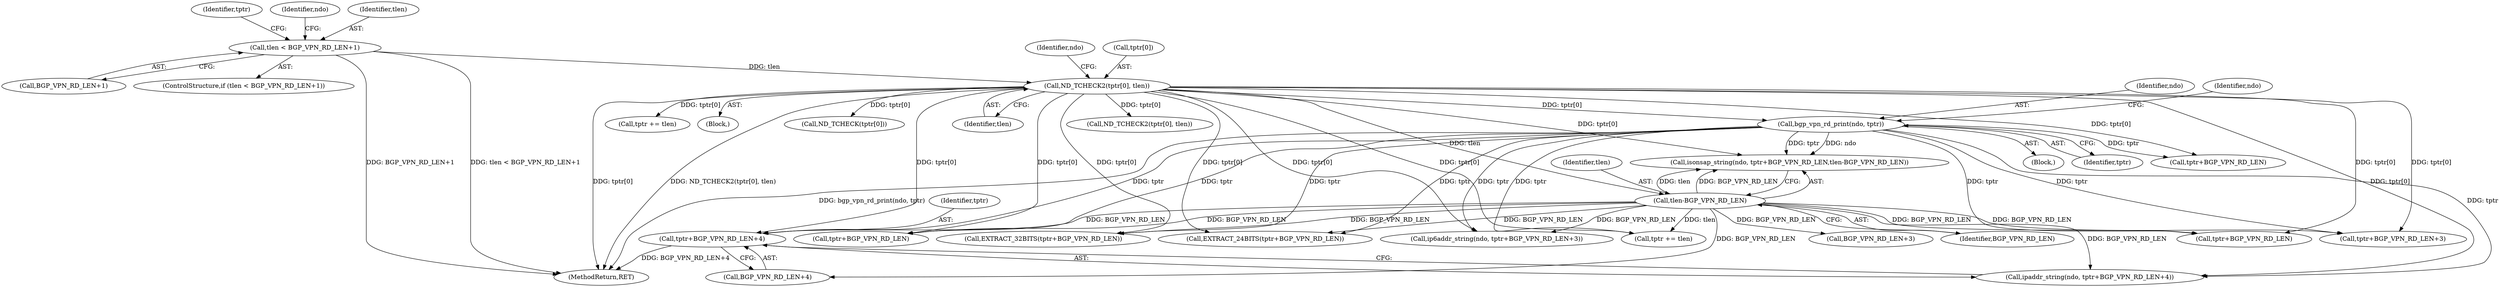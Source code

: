 digraph "0_tcpdump_50a44b6b8e4f7c127440dbd4239cf571945cc1e7@pointer" {
"1001040" [label="(Call,tptr+BGP_VPN_RD_LEN+4)"];
"1001004" [label="(Call,ND_TCHECK2(tptr[0], tlen))"];
"1000989" [label="(Call,tlen < BGP_VPN_RD_LEN+1)"];
"1001015" [label="(Call,bgp_vpn_rd_print(ndo, tptr))"];
"1001023" [label="(Call,tlen-BGP_VPN_RD_LEN)"];
"1001114" [label="(Call,ND_TCHECK(tptr[0]))"];
"1001049" [label="(Call,tptr+BGP_VPN_RD_LEN)"];
"1001038" [label="(Call,ipaddr_string(ndo, tptr+BGP_VPN_RD_LEN+4))"];
"1001028" [label="(Call,EXTRACT_32BITS(tptr+BGP_VPN_RD_LEN))"];
"1001073" [label="(Call,ND_TCHECK2(tptr[0], tlen))"];
"1001048" [label="(Call,EXTRACT_24BITS(tptr+BGP_VPN_RD_LEN))"];
"1001023" [label="(Call,tlen-BGP_VPN_RD_LEN)"];
"1001011" [label="(Identifier,ndo)"];
"1001062" [label="(Call,BGP_VPN_RD_LEN+3)"];
"1001014" [label="(Block,)"];
"1001015" [label="(Call,bgp_vpn_rd_print(ndo, tptr))"];
"1001058" [label="(Call,ip6addr_string(ndo, tptr+BGP_VPN_RD_LEN+3))"];
"1001065" [label="(Call,tptr += tlen)"];
"1000989" [label="(Call,tlen < BGP_VPN_RD_LEN+1)"];
"1000991" [label="(Call,BGP_VPN_RD_LEN+1)"];
"1001017" [label="(Identifier,tptr)"];
"1001008" [label="(Identifier,tlen)"];
"1001029" [label="(Call,tptr+BGP_VPN_RD_LEN)"];
"1001024" [label="(Identifier,tlen)"];
"1001040" [label="(Call,tptr+BGP_VPN_RD_LEN+4)"];
"1001004" [label="(Call,ND_TCHECK2(tptr[0], tlen))"];
"1001042" [label="(Call,BGP_VPN_RD_LEN+4)"];
"1001006" [label="(Identifier,tptr)"];
"1001016" [label="(Identifier,ndo)"];
"1001019" [label="(Identifier,ndo)"];
"1001041" [label="(Identifier,tptr)"];
"1001060" [label="(Call,tptr+BGP_VPN_RD_LEN+3)"];
"1001018" [label="(Call,isonsap_string(ndo, tptr+BGP_VPN_RD_LEN,tlen-BGP_VPN_RD_LEN))"];
"1002915" [label="(MethodReturn,RET)"];
"1001111" [label="(Call,tptr += tlen)"];
"1001025" [label="(Identifier,BGP_VPN_RD_LEN)"];
"1001020" [label="(Call,tptr+BGP_VPN_RD_LEN)"];
"1001003" [label="(Block,)"];
"1001005" [label="(Call,tptr[0])"];
"1000988" [label="(ControlStructure,if (tlen < BGP_VPN_RD_LEN+1))"];
"1000997" [label="(Identifier,ndo)"];
"1000990" [label="(Identifier,tlen)"];
"1001040" -> "1001038"  [label="AST: "];
"1001040" -> "1001042"  [label="CFG: "];
"1001041" -> "1001040"  [label="AST: "];
"1001042" -> "1001040"  [label="AST: "];
"1001038" -> "1001040"  [label="CFG: "];
"1001040" -> "1002915"  [label="DDG: BGP_VPN_RD_LEN+4"];
"1001004" -> "1001040"  [label="DDG: tptr[0]"];
"1001015" -> "1001040"  [label="DDG: tptr"];
"1001023" -> "1001040"  [label="DDG: BGP_VPN_RD_LEN"];
"1001004" -> "1001003"  [label="AST: "];
"1001004" -> "1001008"  [label="CFG: "];
"1001005" -> "1001004"  [label="AST: "];
"1001008" -> "1001004"  [label="AST: "];
"1001011" -> "1001004"  [label="CFG: "];
"1001004" -> "1002915"  [label="DDG: ND_TCHECK2(tptr[0], tlen)"];
"1001004" -> "1002915"  [label="DDG: tptr[0]"];
"1000989" -> "1001004"  [label="DDG: tlen"];
"1001004" -> "1001015"  [label="DDG: tptr[0]"];
"1001004" -> "1001018"  [label="DDG: tptr[0]"];
"1001004" -> "1001020"  [label="DDG: tptr[0]"];
"1001004" -> "1001023"  [label="DDG: tlen"];
"1001004" -> "1001028"  [label="DDG: tptr[0]"];
"1001004" -> "1001029"  [label="DDG: tptr[0]"];
"1001004" -> "1001038"  [label="DDG: tptr[0]"];
"1001004" -> "1001048"  [label="DDG: tptr[0]"];
"1001004" -> "1001049"  [label="DDG: tptr[0]"];
"1001004" -> "1001058"  [label="DDG: tptr[0]"];
"1001004" -> "1001060"  [label="DDG: tptr[0]"];
"1001004" -> "1001065"  [label="DDG: tptr[0]"];
"1001004" -> "1001073"  [label="DDG: tptr[0]"];
"1001004" -> "1001111"  [label="DDG: tptr[0]"];
"1001004" -> "1001114"  [label="DDG: tptr[0]"];
"1000989" -> "1000988"  [label="AST: "];
"1000989" -> "1000991"  [label="CFG: "];
"1000990" -> "1000989"  [label="AST: "];
"1000991" -> "1000989"  [label="AST: "];
"1000997" -> "1000989"  [label="CFG: "];
"1001006" -> "1000989"  [label="CFG: "];
"1000989" -> "1002915"  [label="DDG: tlen < BGP_VPN_RD_LEN+1"];
"1000989" -> "1002915"  [label="DDG: BGP_VPN_RD_LEN+1"];
"1001015" -> "1001014"  [label="AST: "];
"1001015" -> "1001017"  [label="CFG: "];
"1001016" -> "1001015"  [label="AST: "];
"1001017" -> "1001015"  [label="AST: "];
"1001019" -> "1001015"  [label="CFG: "];
"1001015" -> "1002915"  [label="DDG: bgp_vpn_rd_print(ndo, tptr)"];
"1001015" -> "1001018"  [label="DDG: ndo"];
"1001015" -> "1001018"  [label="DDG: tptr"];
"1001015" -> "1001020"  [label="DDG: tptr"];
"1001015" -> "1001028"  [label="DDG: tptr"];
"1001015" -> "1001029"  [label="DDG: tptr"];
"1001015" -> "1001038"  [label="DDG: tptr"];
"1001015" -> "1001048"  [label="DDG: tptr"];
"1001015" -> "1001049"  [label="DDG: tptr"];
"1001015" -> "1001058"  [label="DDG: tptr"];
"1001015" -> "1001060"  [label="DDG: tptr"];
"1001015" -> "1001065"  [label="DDG: tptr"];
"1001023" -> "1001018"  [label="AST: "];
"1001023" -> "1001025"  [label="CFG: "];
"1001024" -> "1001023"  [label="AST: "];
"1001025" -> "1001023"  [label="AST: "];
"1001018" -> "1001023"  [label="CFG: "];
"1001023" -> "1001018"  [label="DDG: tlen"];
"1001023" -> "1001018"  [label="DDG: BGP_VPN_RD_LEN"];
"1001023" -> "1001028"  [label="DDG: BGP_VPN_RD_LEN"];
"1001023" -> "1001029"  [label="DDG: BGP_VPN_RD_LEN"];
"1001023" -> "1001038"  [label="DDG: BGP_VPN_RD_LEN"];
"1001023" -> "1001042"  [label="DDG: BGP_VPN_RD_LEN"];
"1001023" -> "1001048"  [label="DDG: BGP_VPN_RD_LEN"];
"1001023" -> "1001049"  [label="DDG: BGP_VPN_RD_LEN"];
"1001023" -> "1001058"  [label="DDG: BGP_VPN_RD_LEN"];
"1001023" -> "1001060"  [label="DDG: BGP_VPN_RD_LEN"];
"1001023" -> "1001062"  [label="DDG: BGP_VPN_RD_LEN"];
"1001023" -> "1001065"  [label="DDG: tlen"];
}
